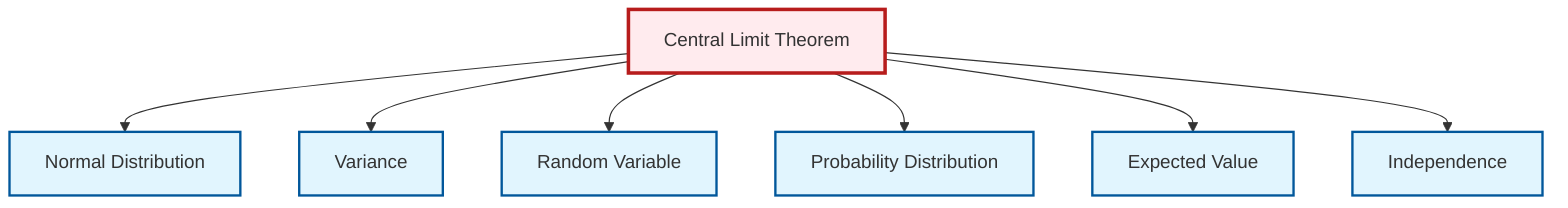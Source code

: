 graph TD
    classDef definition fill:#e1f5fe,stroke:#01579b,stroke-width:2px
    classDef theorem fill:#f3e5f5,stroke:#4a148c,stroke-width:2px
    classDef axiom fill:#fff3e0,stroke:#e65100,stroke-width:2px
    classDef example fill:#e8f5e9,stroke:#1b5e20,stroke-width:2px
    classDef current fill:#ffebee,stroke:#b71c1c,stroke-width:3px
    def-expectation["Expected Value"]:::definition
    def-normal-distribution["Normal Distribution"]:::definition
    def-variance["Variance"]:::definition
    def-random-variable["Random Variable"]:::definition
    def-probability-distribution["Probability Distribution"]:::definition
    thm-central-limit["Central Limit Theorem"]:::theorem
    def-independence["Independence"]:::definition
    thm-central-limit --> def-normal-distribution
    thm-central-limit --> def-variance
    thm-central-limit --> def-random-variable
    thm-central-limit --> def-probability-distribution
    thm-central-limit --> def-expectation
    thm-central-limit --> def-independence
    class thm-central-limit current